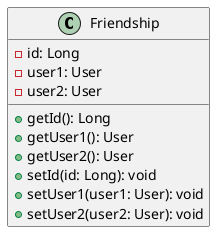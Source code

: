 @startuml
class Friendship [[java:edu.sru.cpsc.webshopping.domain.misc.Friendship]] {
	-id: Long
	-user1: User
	-user2: User
	+getId(): Long
	+getUser1(): User
	+getUser2(): User
	+setId(id: Long): void
	+setUser1(user1: User): void
	+setUser2(user2: User): void
}
@enduml